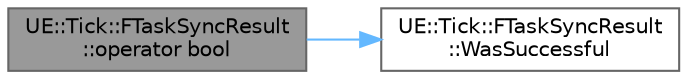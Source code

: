 digraph "UE::Tick::FTaskSyncResult::operator bool"
{
 // INTERACTIVE_SVG=YES
 // LATEX_PDF_SIZE
  bgcolor="transparent";
  edge [fontname=Helvetica,fontsize=10,labelfontname=Helvetica,labelfontsize=10];
  node [fontname=Helvetica,fontsize=10,shape=box,height=0.2,width=0.4];
  rankdir="LR";
  Node1 [id="Node000001",label="UE::Tick::FTaskSyncResult\l::operator bool",height=0.2,width=0.4,color="gray40", fillcolor="grey60", style="filled", fontcolor="black",tooltip="Treat successful as true for if statements."];
  Node1 -> Node2 [id="edge1_Node000001_Node000002",color="steelblue1",style="solid",tooltip=" "];
  Node2 [id="Node000002",label="UE::Tick::FTaskSyncResult\l::WasSuccessful",height=0.2,width=0.4,color="grey40", fillcolor="white", style="filled",URL="$da/d31/structUE_1_1Tick_1_1FTaskSyncResult.html#a1def6c29c01c1c0705017429a235e506",tooltip="True if the operation was successful."];
}
